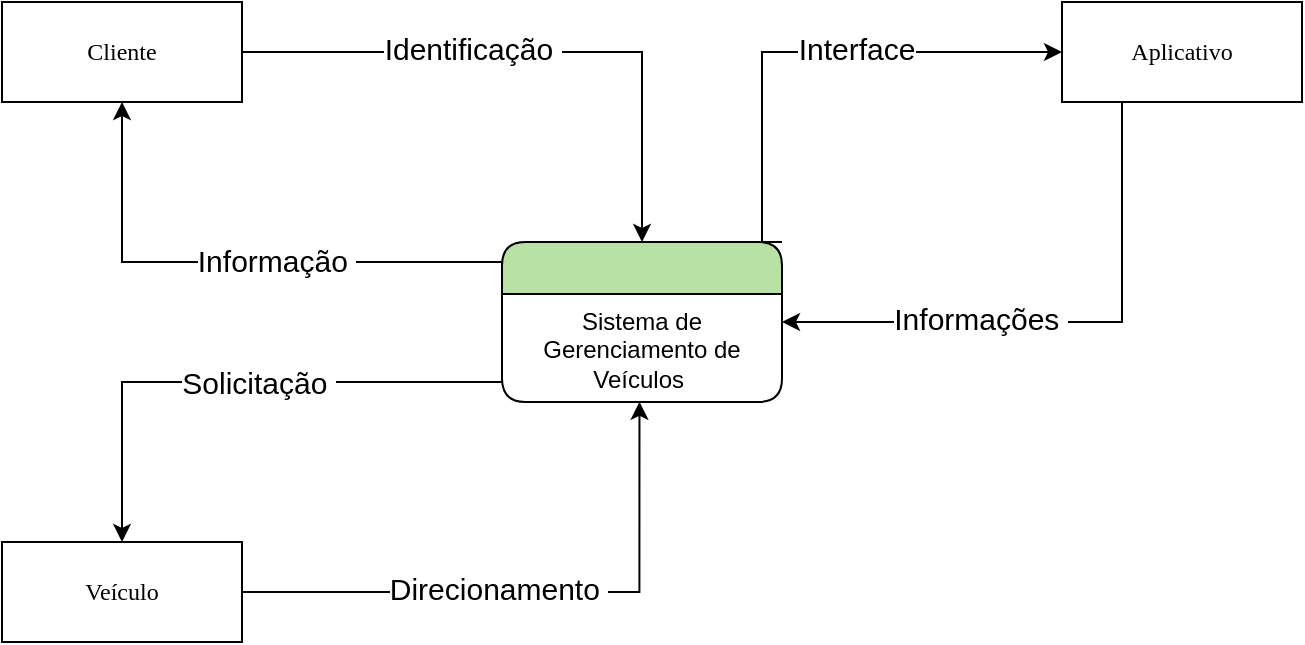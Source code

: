 <mxfile version="17.4.5" type="github">
  <diagram name="Page-1" id="52a04d89-c75d-2922-d76d-85b35f80e030">
    <mxGraphModel dx="1635" dy="866" grid="1" gridSize="10" guides="1" tooltips="1" connect="1" arrows="1" fold="1" page="1" pageScale="1" pageWidth="1100" pageHeight="850" background="none" math="0" shadow="0">
      <root>
        <mxCell id="0" />
        <mxCell id="1" parent="0" />
        <mxCell id="tNXGHTJ1qRPgJRI1vjQ6-7" style="edgeStyle=orthogonalEdgeStyle;rounded=0;orthogonalLoop=1;jettySize=auto;html=1;exitX=0.25;exitY=1;exitDx=0;exitDy=0;entryX=1;entryY=0.5;entryDx=0;entryDy=0;" edge="1" parent="1" source="17472293e6e8944d-29" target="1fdf3b25b50cf41e-1">
          <mxGeometry relative="1" as="geometry" />
        </mxCell>
        <mxCell id="tNXGHTJ1qRPgJRI1vjQ6-9" value="Informações&amp;nbsp;" style="edgeLabel;html=1;align=center;verticalAlign=middle;resizable=0;points=[];fontSize=15;" vertex="1" connectable="0" parent="tNXGHTJ1qRPgJRI1vjQ6-7">
          <mxGeometry x="0.294" y="-2" relative="1" as="geometry">
            <mxPoint as="offset" />
          </mxGeometry>
        </mxCell>
        <mxCell id="17472293e6e8944d-29" value="Aplicativo" style="whiteSpace=wrap;html=1;rounded=0;shadow=0;comic=0;labelBackgroundColor=none;strokeWidth=1;fontFamily=Verdana;fontSize=12;align=center;" parent="1" vertex="1">
          <mxGeometry x="760" y="70" width="120" height="50" as="geometry" />
        </mxCell>
        <mxCell id="tNXGHTJ1qRPgJRI1vjQ6-5" style="edgeStyle=orthogonalEdgeStyle;rounded=0;orthogonalLoop=1;jettySize=auto;html=1;exitX=1;exitY=0.5;exitDx=0;exitDy=0;entryX=0.5;entryY=0;entryDx=0;entryDy=0;" edge="1" parent="1" source="17472293e6e8944d-30" target="1fdf3b25b50cf41e-1">
          <mxGeometry relative="1" as="geometry">
            <mxPoint x="550" y="180" as="targetPoint" />
          </mxGeometry>
        </mxCell>
        <mxCell id="tNXGHTJ1qRPgJRI1vjQ6-10" value="Identificação&amp;nbsp;" style="edgeLabel;html=1;align=center;verticalAlign=middle;resizable=0;points=[];fontSize=15;" vertex="1" connectable="0" parent="tNXGHTJ1qRPgJRI1vjQ6-5">
          <mxGeometry x="-0.221" y="2" relative="1" as="geometry">
            <mxPoint as="offset" />
          </mxGeometry>
        </mxCell>
        <mxCell id="17472293e6e8944d-30" value="Cliente" style="whiteSpace=wrap;html=1;rounded=0;shadow=0;comic=0;labelBackgroundColor=none;strokeWidth=1;fontFamily=Verdana;fontSize=12;align=center;" parent="1" vertex="1">
          <mxGeometry x="230" y="70" width="120" height="50" as="geometry" />
        </mxCell>
        <mxCell id="tNXGHTJ1qRPgJRI1vjQ6-3" style="edgeStyle=orthogonalEdgeStyle;rounded=0;orthogonalLoop=1;jettySize=auto;html=1;exitX=0;exitY=0.5;exitDx=0;exitDy=0;entryX=0.5;entryY=1;entryDx=0;entryDy=0;" edge="1" parent="1" source="1fdf3b25b50cf41e-1" target="17472293e6e8944d-30">
          <mxGeometry relative="1" as="geometry">
            <Array as="points">
              <mxPoint x="480" y="200" />
              <mxPoint x="290" y="200" />
            </Array>
          </mxGeometry>
        </mxCell>
        <mxCell id="tNXGHTJ1qRPgJRI1vjQ6-11" value="Informação&amp;nbsp;" style="edgeLabel;html=1;align=center;verticalAlign=middle;resizable=0;points=[];fontSize=15;" vertex="1" connectable="0" parent="tNXGHTJ1qRPgJRI1vjQ6-3">
          <mxGeometry x="-0.045" y="-1" relative="1" as="geometry">
            <mxPoint as="offset" />
          </mxGeometry>
        </mxCell>
        <mxCell id="tNXGHTJ1qRPgJRI1vjQ6-6" style="edgeStyle=orthogonalEdgeStyle;rounded=0;orthogonalLoop=1;jettySize=auto;html=1;exitX=1;exitY=0;exitDx=0;exitDy=0;entryX=0;entryY=0.5;entryDx=0;entryDy=0;" edge="1" parent="1" source="1fdf3b25b50cf41e-1" target="17472293e6e8944d-29">
          <mxGeometry relative="1" as="geometry">
            <Array as="points">
              <mxPoint x="610" y="190" />
              <mxPoint x="610" y="95" />
            </Array>
          </mxGeometry>
        </mxCell>
        <mxCell id="tNXGHTJ1qRPgJRI1vjQ6-8" value="Interface" style="edgeLabel;html=1;align=center;verticalAlign=middle;resizable=0;points=[];fontSize=15;" vertex="1" connectable="0" parent="tNXGHTJ1qRPgJRI1vjQ6-6">
          <mxGeometry x="0.191" y="2" relative="1" as="geometry">
            <mxPoint as="offset" />
          </mxGeometry>
        </mxCell>
        <mxCell id="1fdf3b25b50cf41e-1" value="" style="swimlane;html=1;fontStyle=0;childLayout=stackLayout;horizontal=1;startSize=26;fillColor=#B9E0A5;horizontalStack=0;resizeParent=1;resizeLast=0;collapsible=1;marginBottom=0;swimlaneFillColor=#ffffff;align=center;rounded=1;shadow=0;comic=0;labelBackgroundColor=none;strokeWidth=1;fontFamily=Verdana;fontSize=12" parent="1" vertex="1">
          <mxGeometry x="480" y="190" width="140" height="80" as="geometry" />
        </mxCell>
        <mxCell id="1fdf3b25b50cf41e-2" value="Sistema de Gerenciamento de Veículos&amp;nbsp;" style="text;html=1;strokeColor=none;fillColor=none;spacingLeft=4;spacingRight=4;whiteSpace=wrap;overflow=hidden;rotatable=0;points=[[0,0.5],[1,0.5]];portConstraint=eastwest;align=center;" parent="1fdf3b25b50cf41e-1" vertex="1">
          <mxGeometry y="26" width="140" height="54" as="geometry" />
        </mxCell>
        <mxCell id="tNXGHTJ1qRPgJRI1vjQ6-15" style="edgeStyle=orthogonalEdgeStyle;rounded=0;orthogonalLoop=1;jettySize=auto;html=1;exitX=1;exitY=0.5;exitDx=0;exitDy=0;entryX=0.491;entryY=0.998;entryDx=0;entryDy=0;entryPerimeter=0;fontSize=15;" edge="1" parent="1" source="1fdf3b25b50cf41e-25" target="1fdf3b25b50cf41e-2">
          <mxGeometry relative="1" as="geometry" />
        </mxCell>
        <mxCell id="tNXGHTJ1qRPgJRI1vjQ6-16" value="Direcionamento&amp;nbsp;" style="edgeLabel;html=1;align=center;verticalAlign=middle;resizable=0;points=[];fontSize=15;" vertex="1" connectable="0" parent="tNXGHTJ1qRPgJRI1vjQ6-15">
          <mxGeometry x="-0.13" y="2" relative="1" as="geometry">
            <mxPoint as="offset" />
          </mxGeometry>
        </mxCell>
        <mxCell id="1fdf3b25b50cf41e-25" value="Veículo" style="whiteSpace=wrap;html=1;rounded=0;shadow=0;comic=0;labelBackgroundColor=none;strokeWidth=1;fontFamily=Verdana;fontSize=12;align=center;" parent="1" vertex="1">
          <mxGeometry x="230" y="340" width="120" height="50" as="geometry" />
        </mxCell>
        <mxCell id="tNXGHTJ1qRPgJRI1vjQ6-4" style="edgeStyle=orthogonalEdgeStyle;rounded=0;orthogonalLoop=1;jettySize=auto;html=1;exitX=0;exitY=0.5;exitDx=0;exitDy=0;entryX=0.5;entryY=0;entryDx=0;entryDy=0;" edge="1" parent="1" source="1fdf3b25b50cf41e-2" target="1fdf3b25b50cf41e-25">
          <mxGeometry relative="1" as="geometry">
            <Array as="points">
              <mxPoint x="480" y="260" />
              <mxPoint x="290" y="260" />
            </Array>
          </mxGeometry>
        </mxCell>
        <mxCell id="tNXGHTJ1qRPgJRI1vjQ6-13" value="Solicitação&amp;nbsp;" style="edgeLabel;html=1;align=center;verticalAlign=middle;resizable=0;points=[];fontSize=15;" vertex="1" connectable="0" parent="tNXGHTJ1qRPgJRI1vjQ6-4">
          <mxGeometry x="-0.033" relative="1" as="geometry">
            <mxPoint as="offset" />
          </mxGeometry>
        </mxCell>
      </root>
    </mxGraphModel>
  </diagram>
</mxfile>
